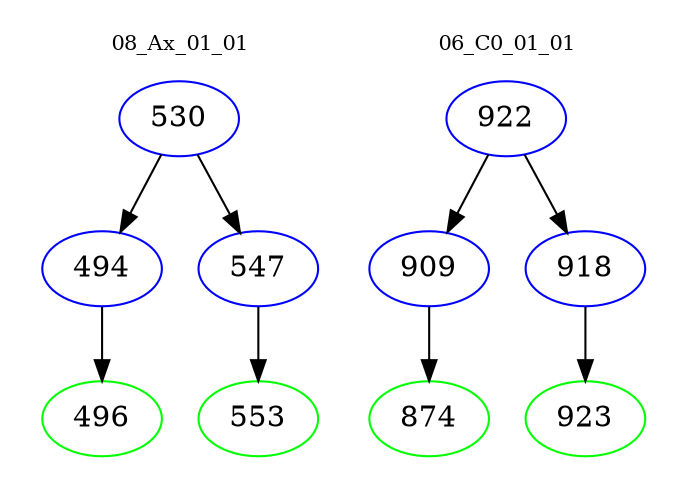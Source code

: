 digraph{
subgraph cluster_0 {
color = white
label = "08_Ax_01_01";
fontsize=10;
T0_530 [label="530", color="blue"]
T0_530 -> T0_494 [color="black"]
T0_494 [label="494", color="blue"]
T0_494 -> T0_496 [color="black"]
T0_496 [label="496", color="green"]
T0_530 -> T0_547 [color="black"]
T0_547 [label="547", color="blue"]
T0_547 -> T0_553 [color="black"]
T0_553 [label="553", color="green"]
}
subgraph cluster_1 {
color = white
label = "06_C0_01_01";
fontsize=10;
T1_922 [label="922", color="blue"]
T1_922 -> T1_909 [color="black"]
T1_909 [label="909", color="blue"]
T1_909 -> T1_874 [color="black"]
T1_874 [label="874", color="green"]
T1_922 -> T1_918 [color="black"]
T1_918 [label="918", color="blue"]
T1_918 -> T1_923 [color="black"]
T1_923 [label="923", color="green"]
}
}
